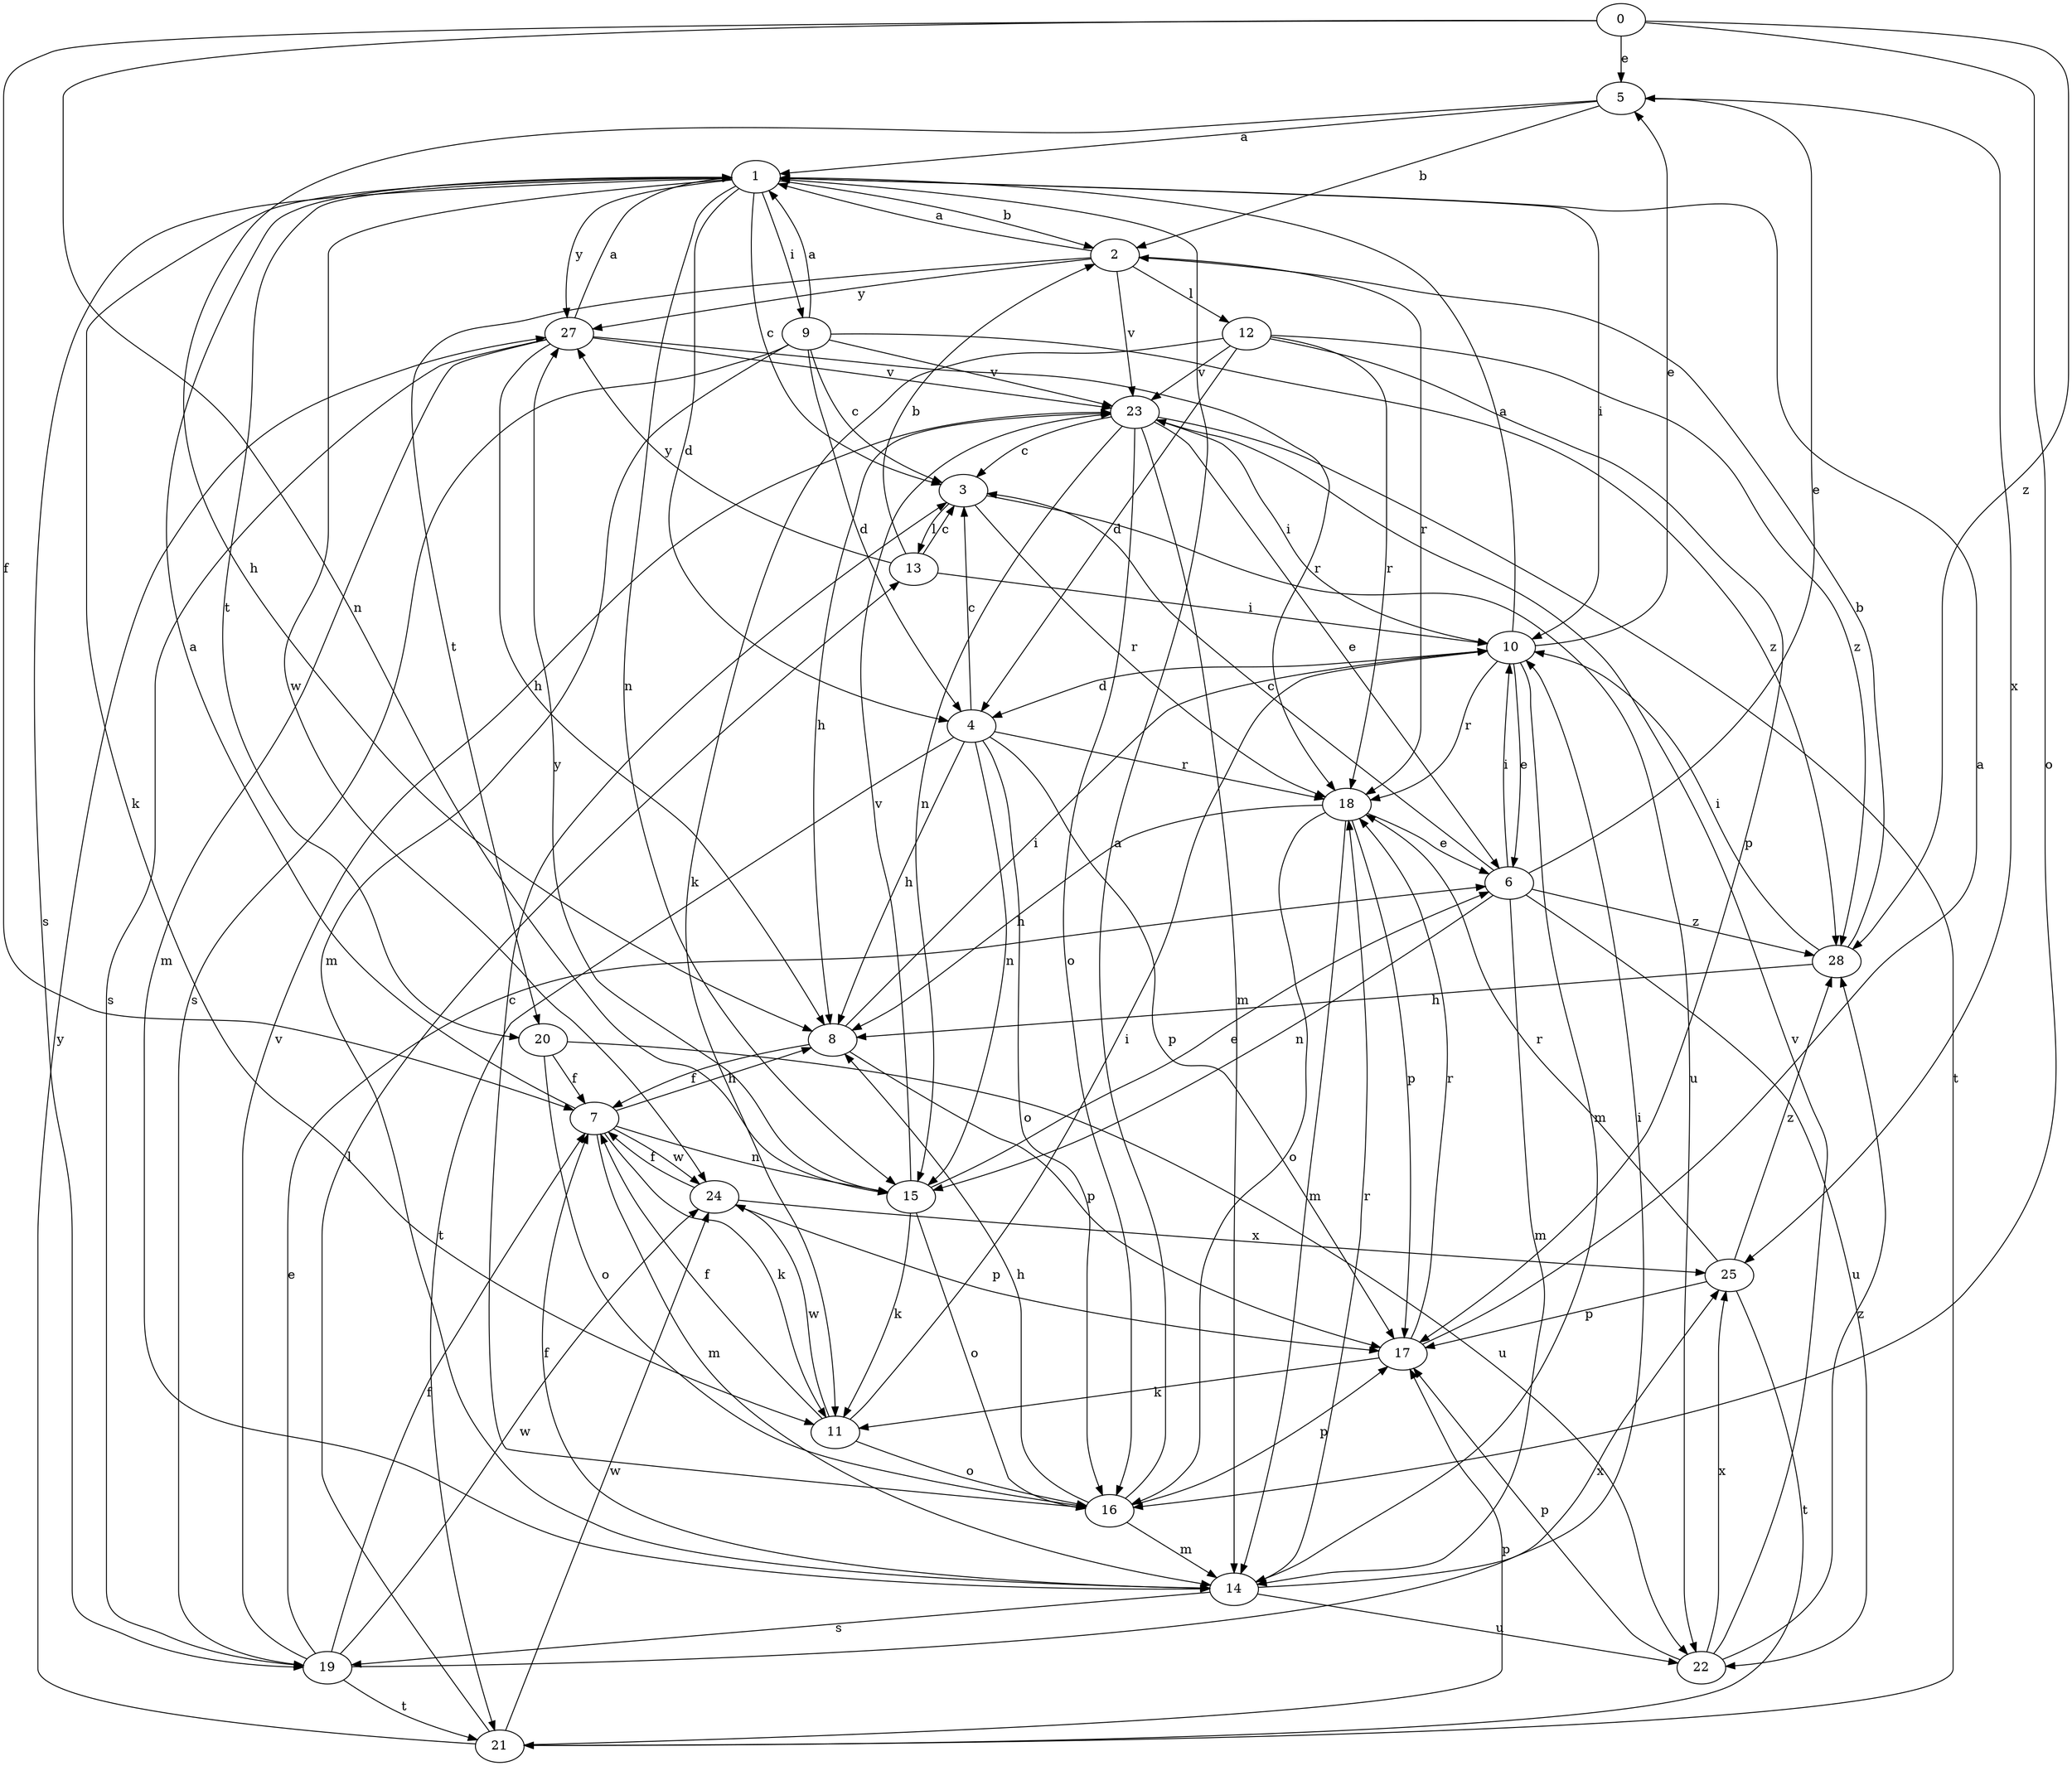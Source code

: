 strict digraph  {
0;
1;
2;
3;
4;
5;
6;
7;
8;
9;
10;
11;
12;
13;
14;
15;
16;
17;
18;
19;
20;
21;
22;
23;
24;
25;
27;
28;
0 -> 5  [label=e];
0 -> 7  [label=f];
0 -> 15  [label=n];
0 -> 16  [label=o];
0 -> 28  [label=z];
1 -> 2  [label=b];
1 -> 3  [label=c];
1 -> 4  [label=d];
1 -> 9  [label=i];
1 -> 10  [label=i];
1 -> 11  [label=k];
1 -> 15  [label=n];
1 -> 19  [label=s];
1 -> 20  [label=t];
1 -> 24  [label=w];
1 -> 27  [label=y];
2 -> 1  [label=a];
2 -> 12  [label=l];
2 -> 18  [label=r];
2 -> 20  [label=t];
2 -> 23  [label=v];
2 -> 27  [label=y];
3 -> 13  [label=l];
3 -> 18  [label=r];
3 -> 22  [label=u];
4 -> 3  [label=c];
4 -> 8  [label=h];
4 -> 15  [label=n];
4 -> 16  [label=o];
4 -> 17  [label=p];
4 -> 18  [label=r];
4 -> 21  [label=t];
5 -> 1  [label=a];
5 -> 2  [label=b];
5 -> 8  [label=h];
5 -> 25  [label=x];
6 -> 3  [label=c];
6 -> 5  [label=e];
6 -> 10  [label=i];
6 -> 14  [label=m];
6 -> 15  [label=n];
6 -> 22  [label=u];
6 -> 28  [label=z];
7 -> 1  [label=a];
7 -> 8  [label=h];
7 -> 11  [label=k];
7 -> 14  [label=m];
7 -> 15  [label=n];
7 -> 24  [label=w];
8 -> 7  [label=f];
8 -> 10  [label=i];
8 -> 17  [label=p];
9 -> 1  [label=a];
9 -> 3  [label=c];
9 -> 4  [label=d];
9 -> 14  [label=m];
9 -> 19  [label=s];
9 -> 23  [label=v];
9 -> 28  [label=z];
10 -> 1  [label=a];
10 -> 4  [label=d];
10 -> 5  [label=e];
10 -> 6  [label=e];
10 -> 14  [label=m];
10 -> 18  [label=r];
11 -> 7  [label=f];
11 -> 10  [label=i];
11 -> 16  [label=o];
11 -> 24  [label=w];
12 -> 4  [label=d];
12 -> 11  [label=k];
12 -> 17  [label=p];
12 -> 18  [label=r];
12 -> 23  [label=v];
12 -> 28  [label=z];
13 -> 2  [label=b];
13 -> 3  [label=c];
13 -> 10  [label=i];
13 -> 27  [label=y];
14 -> 7  [label=f];
14 -> 10  [label=i];
14 -> 18  [label=r];
14 -> 19  [label=s];
14 -> 22  [label=u];
15 -> 6  [label=e];
15 -> 11  [label=k];
15 -> 16  [label=o];
15 -> 23  [label=v];
15 -> 27  [label=y];
16 -> 1  [label=a];
16 -> 3  [label=c];
16 -> 8  [label=h];
16 -> 14  [label=m];
16 -> 17  [label=p];
17 -> 1  [label=a];
17 -> 11  [label=k];
17 -> 18  [label=r];
18 -> 6  [label=e];
18 -> 8  [label=h];
18 -> 14  [label=m];
18 -> 16  [label=o];
18 -> 17  [label=p];
19 -> 6  [label=e];
19 -> 7  [label=f];
19 -> 21  [label=t];
19 -> 23  [label=v];
19 -> 24  [label=w];
19 -> 25  [label=x];
20 -> 7  [label=f];
20 -> 16  [label=o];
20 -> 22  [label=u];
21 -> 13  [label=l];
21 -> 17  [label=p];
21 -> 24  [label=w];
21 -> 27  [label=y];
22 -> 17  [label=p];
22 -> 23  [label=v];
22 -> 25  [label=x];
22 -> 28  [label=z];
23 -> 3  [label=c];
23 -> 6  [label=e];
23 -> 8  [label=h];
23 -> 10  [label=i];
23 -> 14  [label=m];
23 -> 15  [label=n];
23 -> 16  [label=o];
23 -> 21  [label=t];
24 -> 7  [label=f];
24 -> 17  [label=p];
24 -> 25  [label=x];
25 -> 17  [label=p];
25 -> 18  [label=r];
25 -> 21  [label=t];
25 -> 28  [label=z];
27 -> 1  [label=a];
27 -> 8  [label=h];
27 -> 14  [label=m];
27 -> 18  [label=r];
27 -> 19  [label=s];
27 -> 23  [label=v];
28 -> 2  [label=b];
28 -> 8  [label=h];
28 -> 10  [label=i];
}
